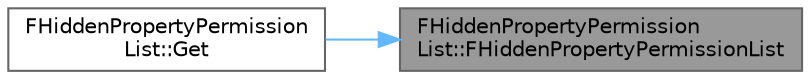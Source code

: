 digraph "FHiddenPropertyPermissionList::FHiddenPropertyPermissionList"
{
 // INTERACTIVE_SVG=YES
 // LATEX_PDF_SIZE
  bgcolor="transparent";
  edge [fontname=Helvetica,fontsize=10,labelfontname=Helvetica,labelfontsize=10];
  node [fontname=Helvetica,fontsize=10,shape=box,height=0.2,width=0.4];
  rankdir="RL";
  Node1 [id="Node000001",label="FHiddenPropertyPermission\lList::FHiddenPropertyPermissionList",height=0.2,width=0.4,color="gray40", fillcolor="grey60", style="filled", fontcolor="black",tooltip=" "];
  Node1 -> Node2 [id="edge1_Node000001_Node000002",dir="back",color="steelblue1",style="solid",tooltip=" "];
  Node2 [id="Node000002",label="FHiddenPropertyPermission\lList::Get",height=0.2,width=0.4,color="grey40", fillcolor="white", style="filled",URL="$d0/dfc/classFHiddenPropertyPermissionList.html#a3d60f464930b8674cc6e62816da0769d",tooltip=" "];
}
